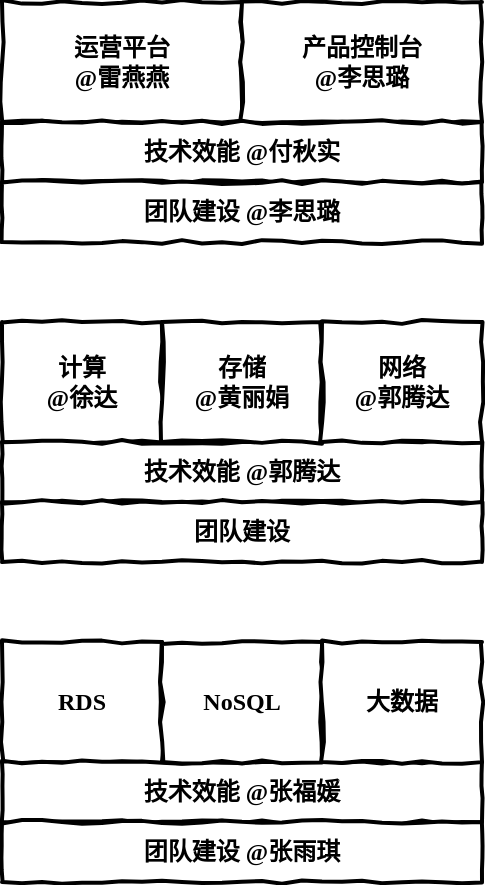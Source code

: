 <mxfile version="12.5.5" type="github"><diagram id="J6nwJLFeOphoXUmSerTa" name="Page-1"><mxGraphModel dx="889" dy="625" grid="1" gridSize="10" guides="1" tooltips="1" connect="1" arrows="1" fold="1" page="1" pageScale="1" pageWidth="827" pageHeight="1169" math="0" shadow="0"><root><mxCell id="0"/><mxCell id="1" parent="0"/><mxCell id="SBMwrGpM3fo_nvsiSlbj-1" value="运营平台&lt;br&gt;@雷燕燕" style="html=1;whiteSpace=wrap;comic=1;strokeWidth=2;fontFamily=Comic Sans MS;fontStyle=1;" vertex="1" parent="1"><mxGeometry x="200" y="160" width="120" height="60" as="geometry"/></mxCell><mxCell id="SBMwrGpM3fo_nvsiSlbj-2" value="产品控制台&lt;br&gt;@李思璐" style="html=1;whiteSpace=wrap;comic=1;strokeWidth=2;fontFamily=Comic Sans MS;fontStyle=1;" vertex="1" parent="1"><mxGeometry x="320" y="160" width="120" height="60" as="geometry"/></mxCell><mxCell id="SBMwrGpM3fo_nvsiSlbj-4" value="技术效能 @付秋实" style="html=1;whiteSpace=wrap;comic=1;strokeWidth=2;fontFamily=Comic Sans MS;fontStyle=1;" vertex="1" parent="1"><mxGeometry x="200" y="220" width="240" height="30" as="geometry"/></mxCell><mxCell id="SBMwrGpM3fo_nvsiSlbj-6" value="团队建设 @李思璐" style="html=1;whiteSpace=wrap;comic=1;strokeWidth=2;fontFamily=Comic Sans MS;fontStyle=1;" vertex="1" parent="1"><mxGeometry x="200" y="250" width="240" height="30" as="geometry"/></mxCell><mxCell id="SBMwrGpM3fo_nvsiSlbj-9" value="计算&lt;br&gt;@徐达" style="html=1;whiteSpace=wrap;comic=1;strokeWidth=2;fontFamily=Comic Sans MS;fontStyle=1;" vertex="1" parent="1"><mxGeometry x="200" y="320" width="80" height="60" as="geometry"/></mxCell><mxCell id="SBMwrGpM3fo_nvsiSlbj-11" value="技术效能 @郭腾达" style="html=1;whiteSpace=wrap;comic=1;strokeWidth=2;fontFamily=Comic Sans MS;fontStyle=1;" vertex="1" parent="1"><mxGeometry x="200" y="380" width="240" height="30" as="geometry"/></mxCell><mxCell id="SBMwrGpM3fo_nvsiSlbj-12" value="团队建设" style="html=1;whiteSpace=wrap;comic=1;strokeWidth=2;fontFamily=Comic Sans MS;fontStyle=1;" vertex="1" parent="1"><mxGeometry x="200" y="410" width="240" height="30" as="geometry"/></mxCell><mxCell id="SBMwrGpM3fo_nvsiSlbj-13" value="存储&lt;br&gt;@黄丽娟" style="html=1;whiteSpace=wrap;comic=1;strokeWidth=2;fontFamily=Comic Sans MS;fontStyle=1;" vertex="1" parent="1"><mxGeometry x="280" y="320" width="80" height="60" as="geometry"/></mxCell><mxCell id="SBMwrGpM3fo_nvsiSlbj-14" value="网络&lt;br&gt;@郭腾达" style="html=1;whiteSpace=wrap;comic=1;strokeWidth=2;fontFamily=Comic Sans MS;fontStyle=1;" vertex="1" parent="1"><mxGeometry x="360" y="320" width="80" height="60" as="geometry"/></mxCell><mxCell id="SBMwrGpM3fo_nvsiSlbj-15" value="RDS" style="html=1;whiteSpace=wrap;comic=1;strokeWidth=2;fontFamily=Comic Sans MS;fontStyle=1;" vertex="1" parent="1"><mxGeometry x="200" y="480" width="80" height="60" as="geometry"/></mxCell><mxCell id="SBMwrGpM3fo_nvsiSlbj-16" value="技术效能 @张福媛" style="html=1;whiteSpace=wrap;comic=1;strokeWidth=2;fontFamily=Comic Sans MS;fontStyle=1;" vertex="1" parent="1"><mxGeometry x="200" y="540" width="240" height="30" as="geometry"/></mxCell><mxCell id="SBMwrGpM3fo_nvsiSlbj-17" value="团队建设 @张雨琪" style="html=1;whiteSpace=wrap;comic=1;strokeWidth=2;fontFamily=Comic Sans MS;fontStyle=1;" vertex="1" parent="1"><mxGeometry x="200" y="570" width="240" height="30" as="geometry"/></mxCell><mxCell id="SBMwrGpM3fo_nvsiSlbj-18" value="NoSQL" style="html=1;whiteSpace=wrap;comic=1;strokeWidth=2;fontFamily=Comic Sans MS;fontStyle=1;" vertex="1" parent="1"><mxGeometry x="280" y="480" width="80" height="60" as="geometry"/></mxCell><mxCell id="SBMwrGpM3fo_nvsiSlbj-19" value="大数据" style="html=1;whiteSpace=wrap;comic=1;strokeWidth=2;fontFamily=Comic Sans MS;fontStyle=1;" vertex="1" parent="1"><mxGeometry x="360" y="480" width="80" height="60" as="geometry"/></mxCell></root></mxGraphModel></diagram></mxfile>